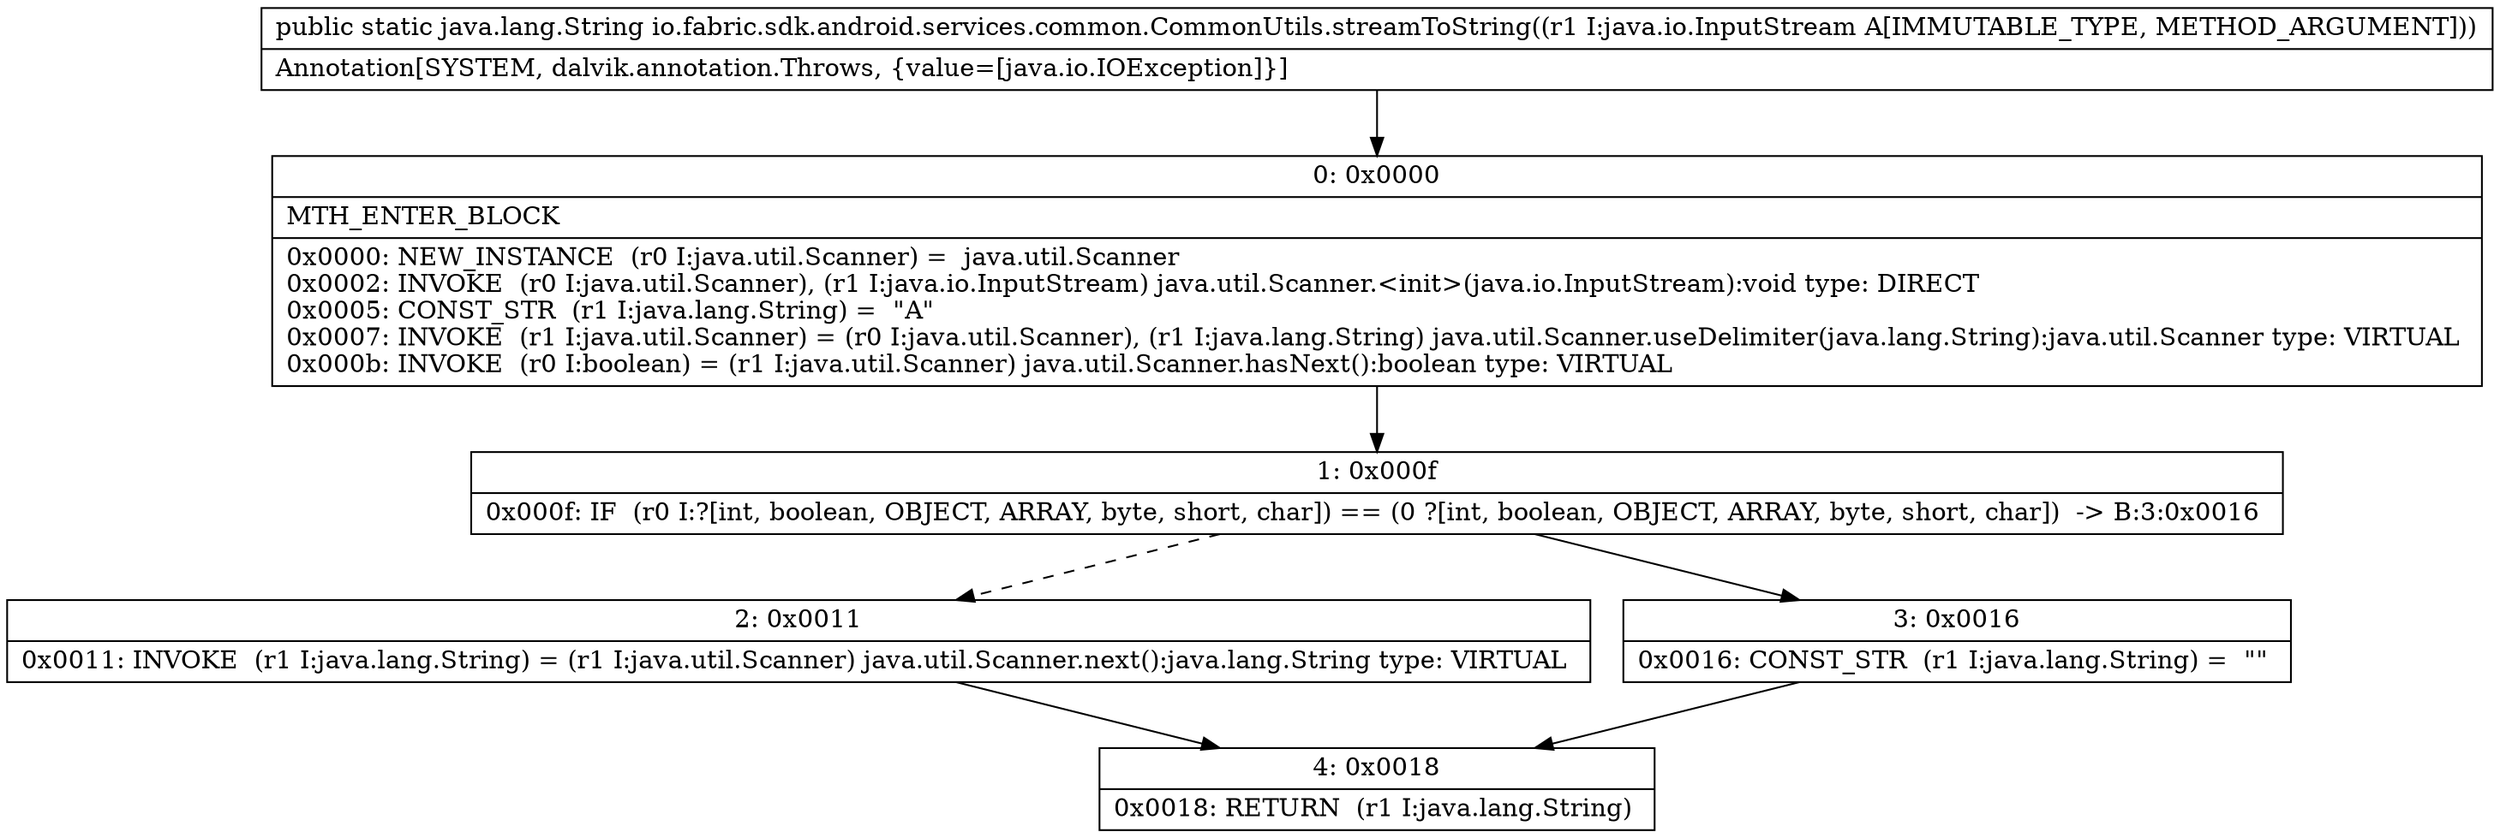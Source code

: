 digraph "CFG forio.fabric.sdk.android.services.common.CommonUtils.streamToString(Ljava\/io\/InputStream;)Ljava\/lang\/String;" {
Node_0 [shape=record,label="{0\:\ 0x0000|MTH_ENTER_BLOCK\l|0x0000: NEW_INSTANCE  (r0 I:java.util.Scanner) =  java.util.Scanner \l0x0002: INVOKE  (r0 I:java.util.Scanner), (r1 I:java.io.InputStream) java.util.Scanner.\<init\>(java.io.InputStream):void type: DIRECT \l0x0005: CONST_STR  (r1 I:java.lang.String) =  \"A\" \l0x0007: INVOKE  (r1 I:java.util.Scanner) = (r0 I:java.util.Scanner), (r1 I:java.lang.String) java.util.Scanner.useDelimiter(java.lang.String):java.util.Scanner type: VIRTUAL \l0x000b: INVOKE  (r0 I:boolean) = (r1 I:java.util.Scanner) java.util.Scanner.hasNext():boolean type: VIRTUAL \l}"];
Node_1 [shape=record,label="{1\:\ 0x000f|0x000f: IF  (r0 I:?[int, boolean, OBJECT, ARRAY, byte, short, char]) == (0 ?[int, boolean, OBJECT, ARRAY, byte, short, char])  \-\> B:3:0x0016 \l}"];
Node_2 [shape=record,label="{2\:\ 0x0011|0x0011: INVOKE  (r1 I:java.lang.String) = (r1 I:java.util.Scanner) java.util.Scanner.next():java.lang.String type: VIRTUAL \l}"];
Node_3 [shape=record,label="{3\:\ 0x0016|0x0016: CONST_STR  (r1 I:java.lang.String) =  \"\" \l}"];
Node_4 [shape=record,label="{4\:\ 0x0018|0x0018: RETURN  (r1 I:java.lang.String) \l}"];
MethodNode[shape=record,label="{public static java.lang.String io.fabric.sdk.android.services.common.CommonUtils.streamToString((r1 I:java.io.InputStream A[IMMUTABLE_TYPE, METHOD_ARGUMENT]))  | Annotation[SYSTEM, dalvik.annotation.Throws, \{value=[java.io.IOException]\}]\l}"];
MethodNode -> Node_0;
Node_0 -> Node_1;
Node_1 -> Node_2[style=dashed];
Node_1 -> Node_3;
Node_2 -> Node_4;
Node_3 -> Node_4;
}

